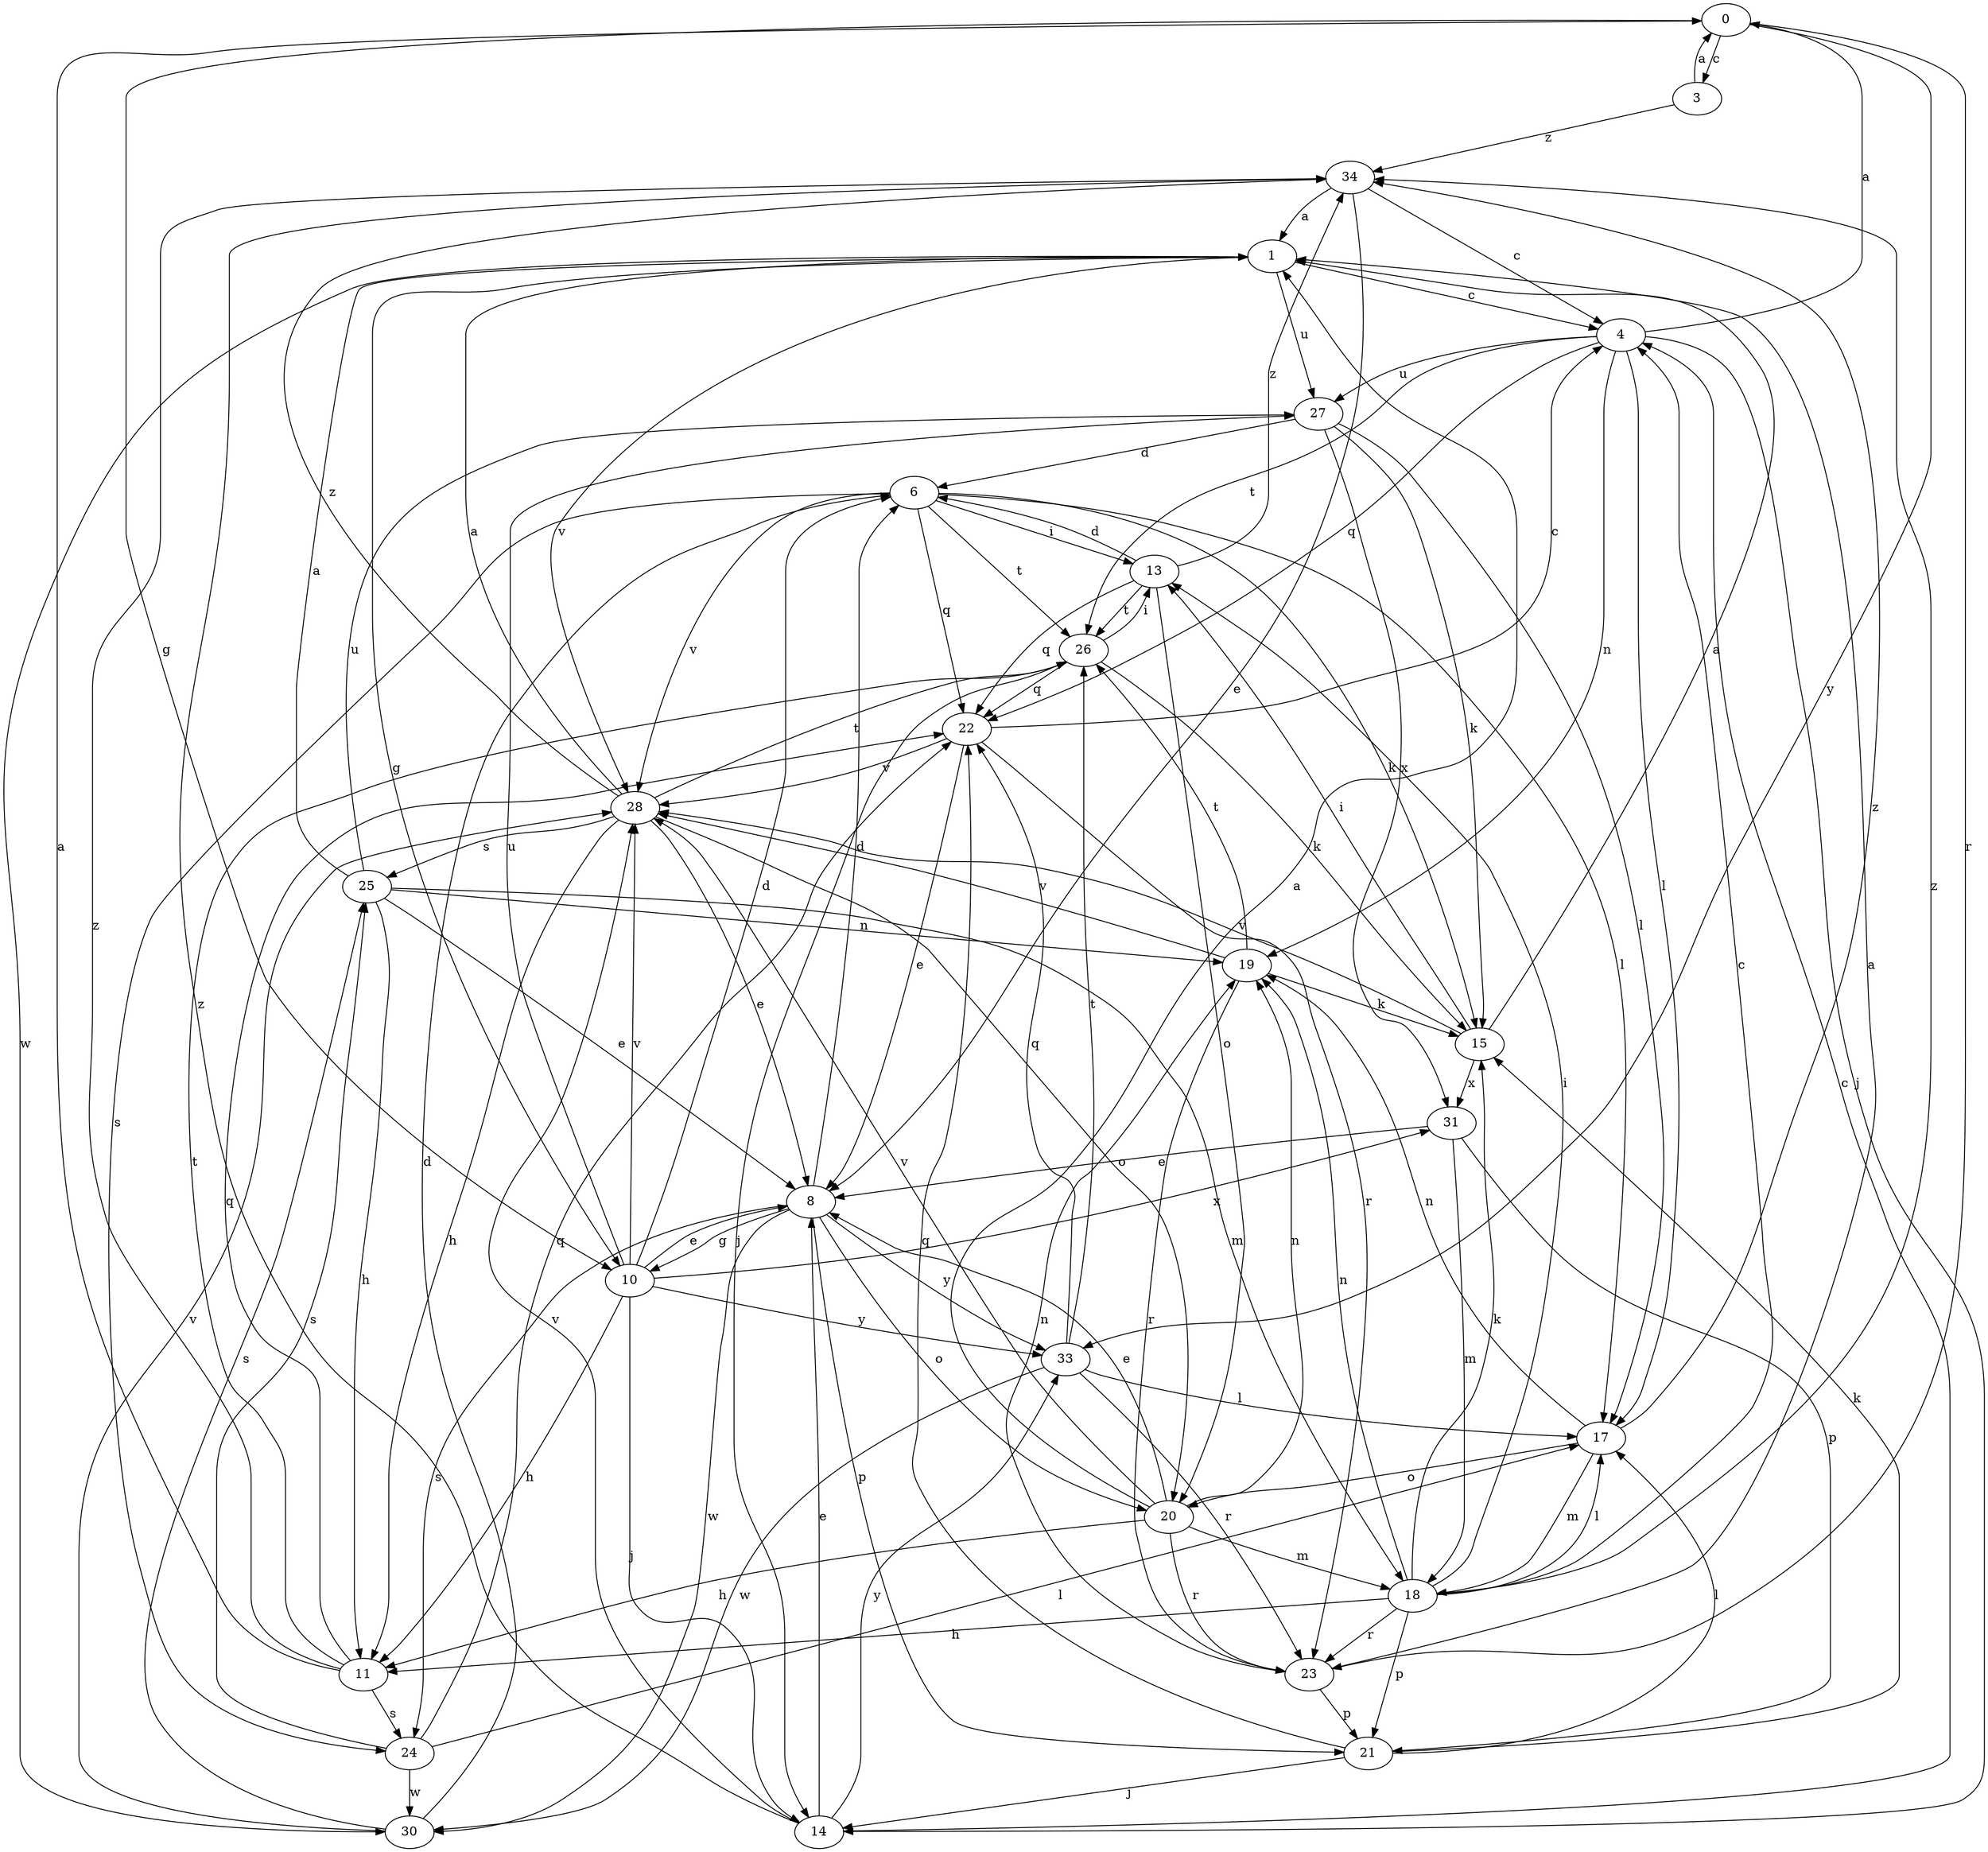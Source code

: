 strict digraph  {
0;
1;
3;
4;
6;
8;
10;
11;
13;
14;
15;
17;
18;
19;
20;
21;
22;
23;
24;
25;
26;
27;
28;
30;
31;
33;
34;
0 -> 3  [label=c];
0 -> 10  [label=g];
0 -> 23  [label=r];
0 -> 33  [label=y];
1 -> 4  [label=c];
1 -> 10  [label=g];
1 -> 27  [label=u];
1 -> 28  [label=v];
1 -> 30  [label=w];
3 -> 0  [label=a];
3 -> 34  [label=z];
4 -> 0  [label=a];
4 -> 14  [label=j];
4 -> 17  [label=l];
4 -> 19  [label=n];
4 -> 22  [label=q];
4 -> 26  [label=t];
4 -> 27  [label=u];
6 -> 13  [label=i];
6 -> 15  [label=k];
6 -> 17  [label=l];
6 -> 22  [label=q];
6 -> 24  [label=s];
6 -> 26  [label=t];
6 -> 28  [label=v];
8 -> 6  [label=d];
8 -> 10  [label=g];
8 -> 20  [label=o];
8 -> 21  [label=p];
8 -> 24  [label=s];
8 -> 30  [label=w];
8 -> 33  [label=y];
10 -> 6  [label=d];
10 -> 8  [label=e];
10 -> 11  [label=h];
10 -> 14  [label=j];
10 -> 27  [label=u];
10 -> 28  [label=v];
10 -> 31  [label=x];
10 -> 33  [label=y];
11 -> 0  [label=a];
11 -> 22  [label=q];
11 -> 24  [label=s];
11 -> 26  [label=t];
11 -> 34  [label=z];
13 -> 6  [label=d];
13 -> 20  [label=o];
13 -> 22  [label=q];
13 -> 26  [label=t];
13 -> 34  [label=z];
14 -> 4  [label=c];
14 -> 8  [label=e];
14 -> 28  [label=v];
14 -> 33  [label=y];
14 -> 34  [label=z];
15 -> 1  [label=a];
15 -> 13  [label=i];
15 -> 28  [label=v];
15 -> 31  [label=x];
17 -> 18  [label=m];
17 -> 19  [label=n];
17 -> 20  [label=o];
17 -> 34  [label=z];
18 -> 4  [label=c];
18 -> 11  [label=h];
18 -> 13  [label=i];
18 -> 15  [label=k];
18 -> 17  [label=l];
18 -> 19  [label=n];
18 -> 21  [label=p];
18 -> 23  [label=r];
18 -> 34  [label=z];
19 -> 15  [label=k];
19 -> 23  [label=r];
19 -> 26  [label=t];
19 -> 28  [label=v];
20 -> 1  [label=a];
20 -> 8  [label=e];
20 -> 11  [label=h];
20 -> 18  [label=m];
20 -> 19  [label=n];
20 -> 23  [label=r];
20 -> 28  [label=v];
21 -> 14  [label=j];
21 -> 15  [label=k];
21 -> 17  [label=l];
21 -> 22  [label=q];
22 -> 4  [label=c];
22 -> 8  [label=e];
22 -> 23  [label=r];
22 -> 28  [label=v];
23 -> 1  [label=a];
23 -> 19  [label=n];
23 -> 21  [label=p];
24 -> 17  [label=l];
24 -> 22  [label=q];
24 -> 25  [label=s];
24 -> 30  [label=w];
25 -> 1  [label=a];
25 -> 8  [label=e];
25 -> 11  [label=h];
25 -> 18  [label=m];
25 -> 19  [label=n];
25 -> 27  [label=u];
26 -> 13  [label=i];
26 -> 14  [label=j];
26 -> 15  [label=k];
26 -> 22  [label=q];
27 -> 6  [label=d];
27 -> 15  [label=k];
27 -> 17  [label=l];
27 -> 31  [label=x];
28 -> 1  [label=a];
28 -> 8  [label=e];
28 -> 11  [label=h];
28 -> 20  [label=o];
28 -> 25  [label=s];
28 -> 26  [label=t];
28 -> 34  [label=z];
30 -> 6  [label=d];
30 -> 25  [label=s];
30 -> 28  [label=v];
31 -> 8  [label=e];
31 -> 18  [label=m];
31 -> 21  [label=p];
33 -> 17  [label=l];
33 -> 22  [label=q];
33 -> 23  [label=r];
33 -> 26  [label=t];
33 -> 30  [label=w];
34 -> 1  [label=a];
34 -> 4  [label=c];
34 -> 8  [label=e];
}
